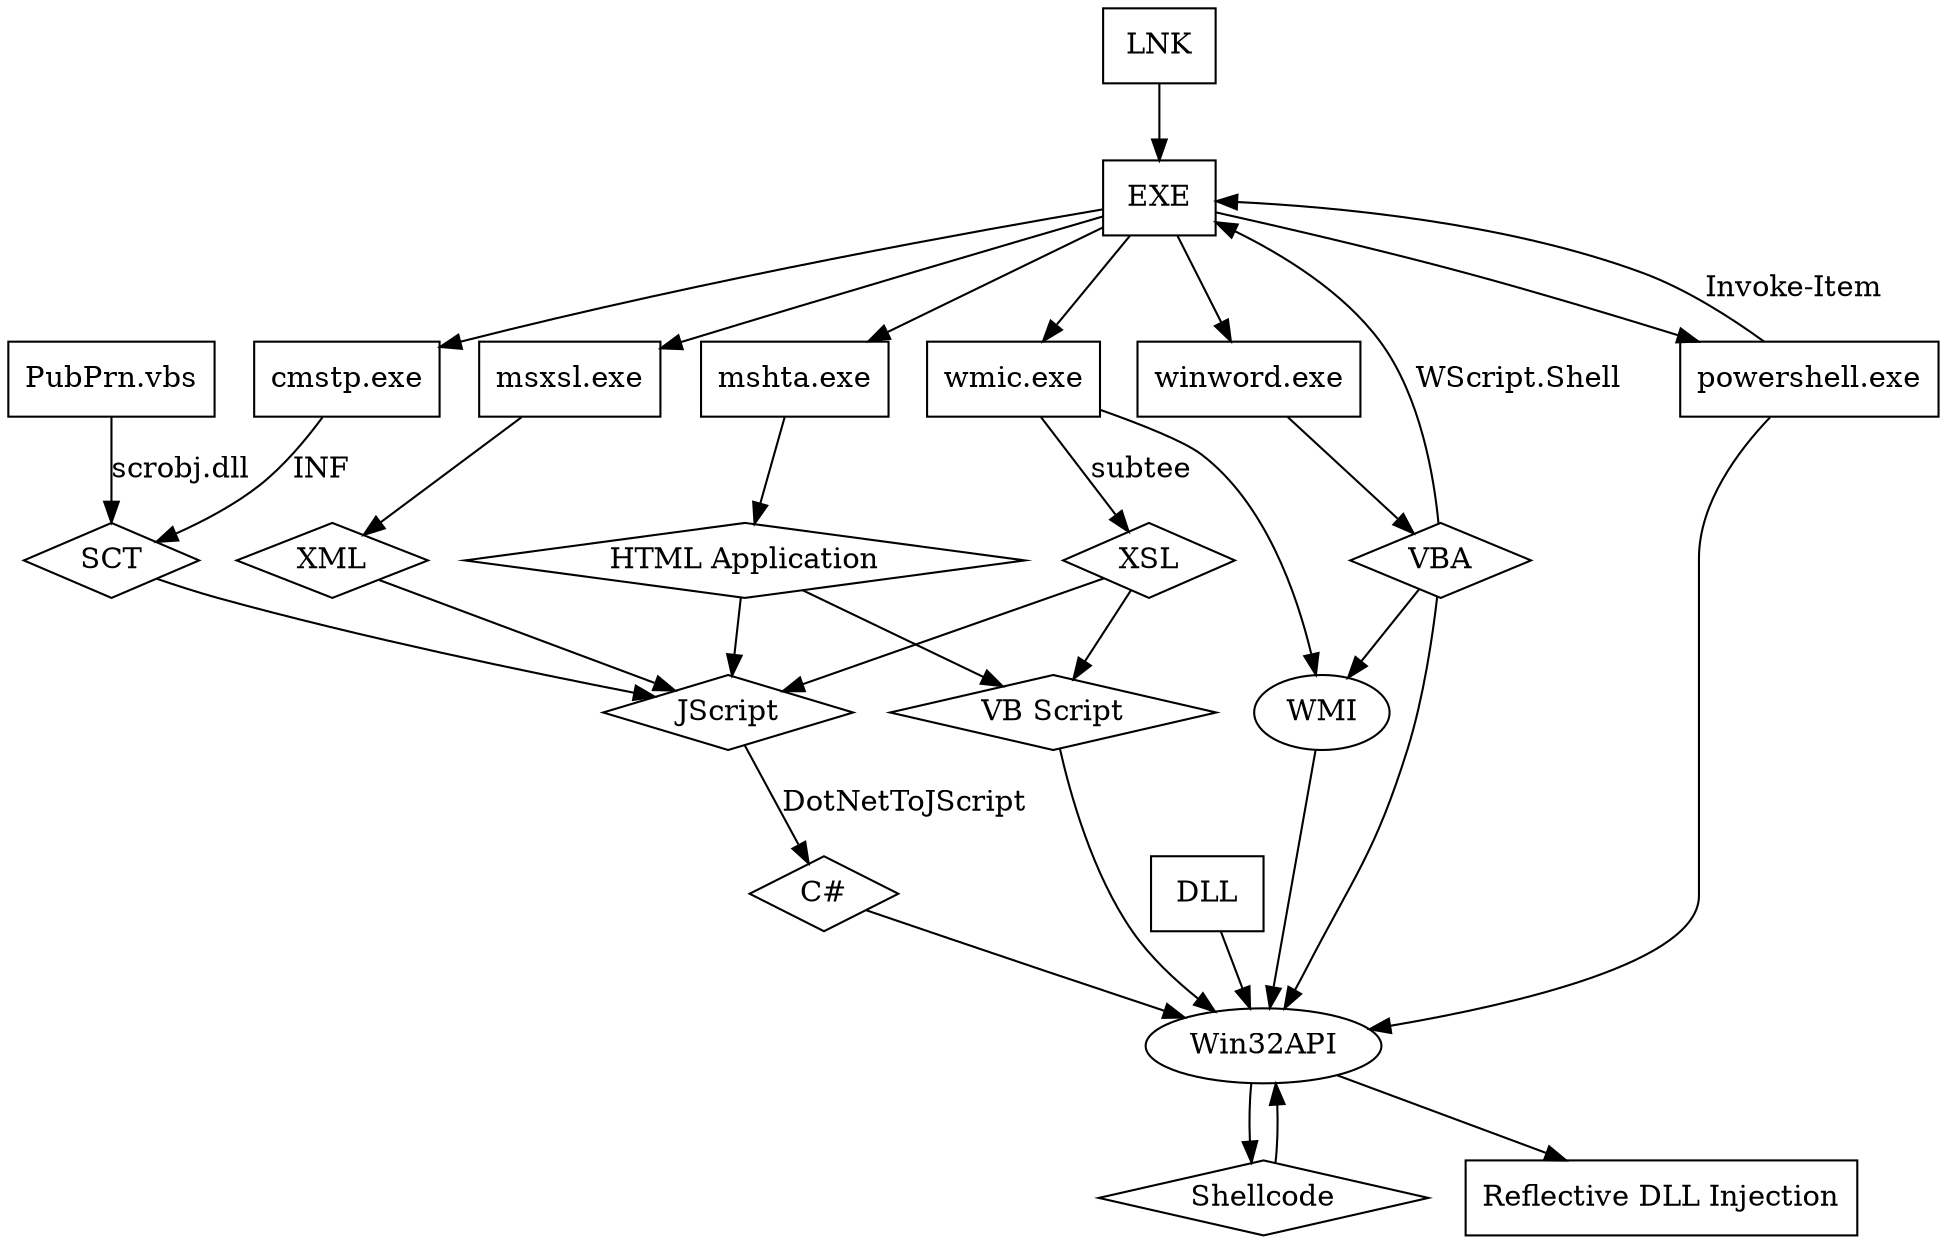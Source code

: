 digraph "code-exec" {
	"HTML Application" [shape=diamond]
	LNK [shape=box]
	SCT [shape=diamond]
	Shellcode [shape=diamond]
	XML [shape=diamond]
	"C#" [shape=diamond]
	"VB Script" [shape=diamond]
	DLL [shape=box]
	WMI [shape=oval]
	"wmic.exe" [shape=box]
	"PubPrn.vbs" [shape=box]
	"mshta.exe" [shape=box]
	VBA [shape=diamond]
	EXE [shape=box]
	"winword.exe" [shape=box]
	JScript [shape=diamond]
	"cmstp.exe" [shape=box]
	"msxsl.exe" [shape=box]
	"Reflective DLL Injection" [shape=box]
	"powershell.exe" [shape=box]
	XSL [shape=diamond]
	Win32API [shape=oval]
	"wmic.exe" -> WMI [label=""]
	"winword.exe" -> VBA [label=""]
	VBA -> WMI [label=""]
	"wmic.exe" -> XSL [label=subtee labelURL="https://subt0x11.blogspot.com/2018/04/wmicexe-whitelisting-bypass-hacking.html"]
	XSL -> "VB Script" [label=""]
	XSL -> JScript [label=""]
	JScript -> "C#" [label=DotNetToJScript labelURL="https://github.com/tyranid/DotNetToJScript"]
	"msxsl.exe" -> XML [label=""]
	XML -> JScript [label=""]
	"C#" -> Win32API [label=""]
	VBA -> Win32API [label=""]
	"VB Script" -> Win32API [label=""]
	"powershell.exe" -> Win32API [label=""]
	DLL -> Win32API [label=""]
	Win32API -> Shellcode [label=""]
	VBA -> EXE [label="WScript.Shell"]
	"powershell.exe" -> EXE [label="Invoke-Item"]
	"cmstp.exe" -> SCT [label=INF labelURL="https://msitpros.com/?p=3960"]
	SCT -> JScript [label=""]
	WMI -> Win32API [label=""]
	Shellcode -> Win32API [label=""]
	LNK -> EXE [label=""]
	"PubPrn.vbs" -> SCT [label="scrobj.dll"]
	"mshta.exe" -> "HTML Application" [label=""]
	"HTML Application" -> "VB Script" [label=""]
	"HTML Application" -> JScript [label=""]
	Win32API -> "Reflective DLL Injection" [label=""]
	EXE -> "wmic.exe" [label=""]
	EXE -> "mshta.exe" [label=""]
	EXE -> "winword.exe" [label=""]
	EXE -> "cmstp.exe" [label=""]
	EXE -> "msxsl.exe" [label=""]
	EXE -> "powershell.exe" [label=""]
}
